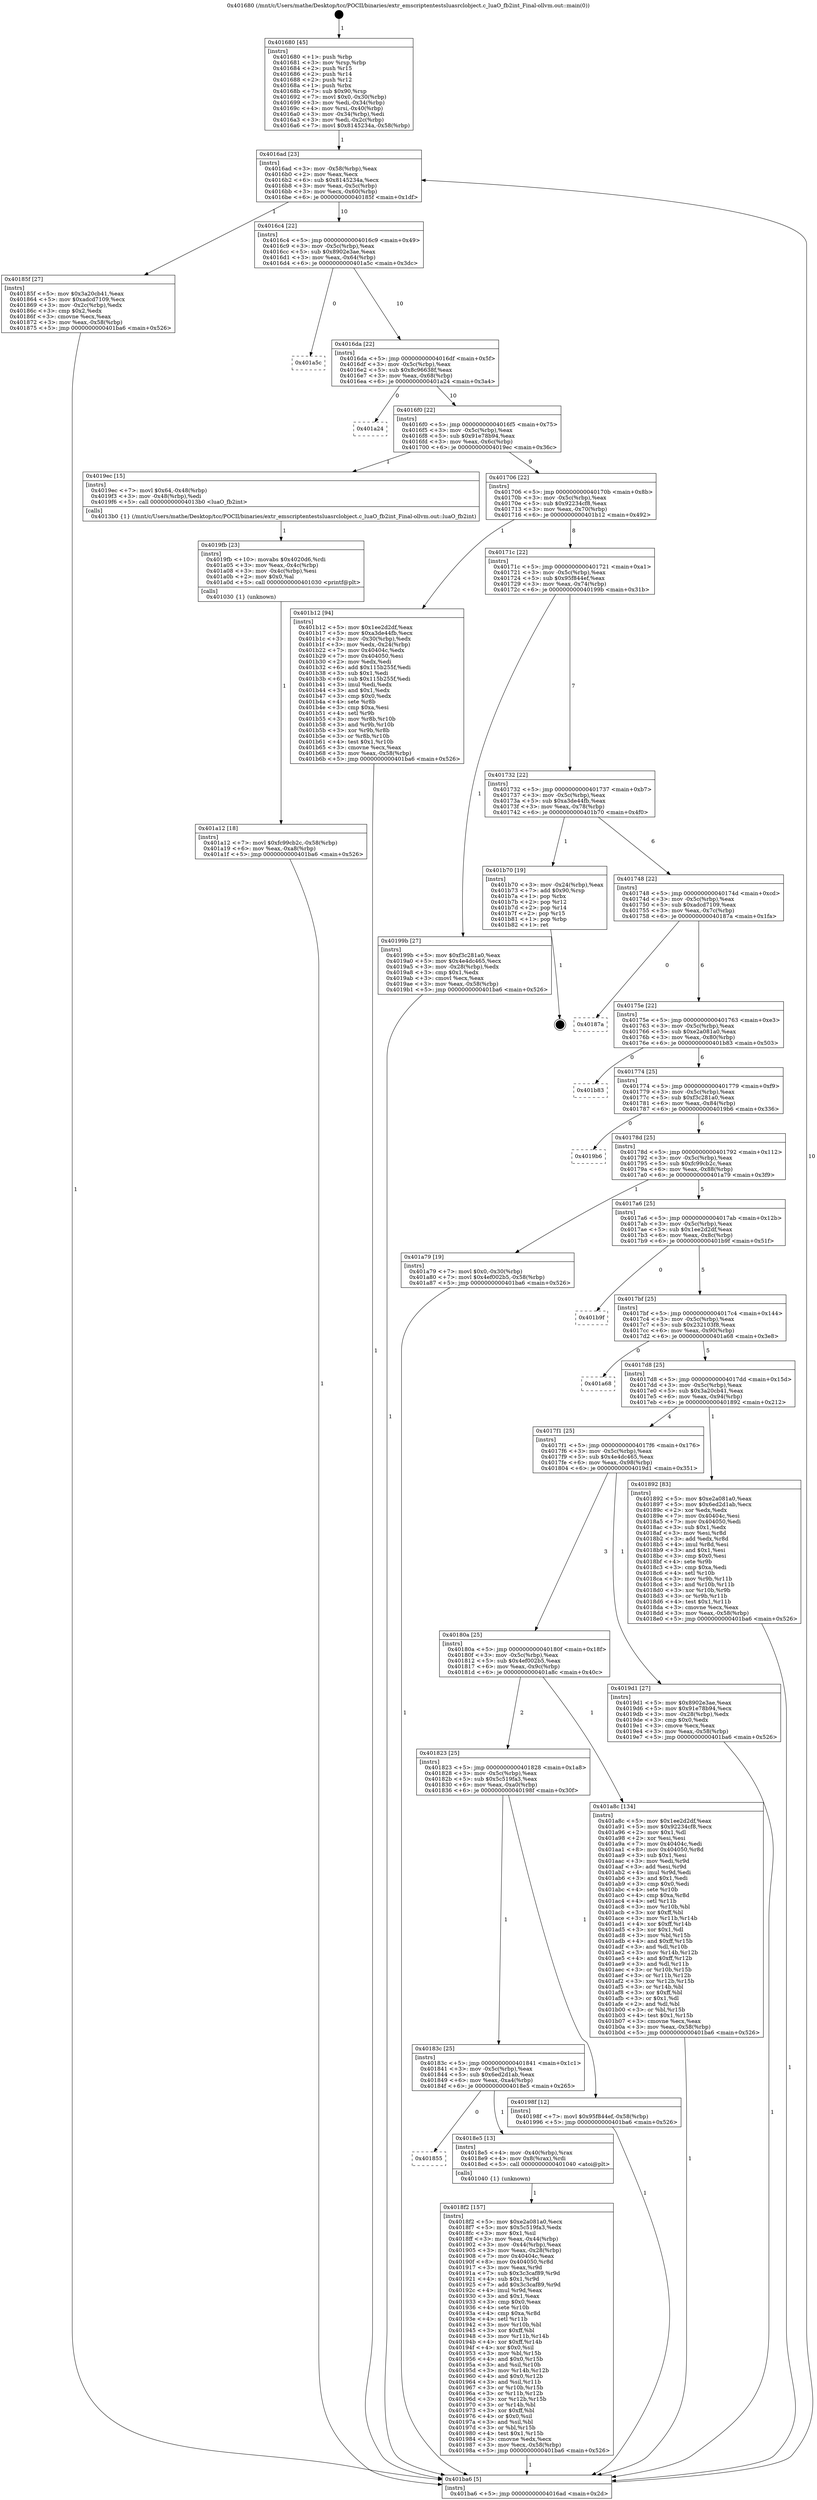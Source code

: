 digraph "0x401680" {
  label = "0x401680 (/mnt/c/Users/mathe/Desktop/tcc/POCII/binaries/extr_emscriptentestsluasrclobject.c_luaO_fb2int_Final-ollvm.out::main(0))"
  labelloc = "t"
  node[shape=record]

  Entry [label="",width=0.3,height=0.3,shape=circle,fillcolor=black,style=filled]
  "0x4016ad" [label="{
     0x4016ad [23]\l
     | [instrs]\l
     &nbsp;&nbsp;0x4016ad \<+3\>: mov -0x58(%rbp),%eax\l
     &nbsp;&nbsp;0x4016b0 \<+2\>: mov %eax,%ecx\l
     &nbsp;&nbsp;0x4016b2 \<+6\>: sub $0x8145234a,%ecx\l
     &nbsp;&nbsp;0x4016b8 \<+3\>: mov %eax,-0x5c(%rbp)\l
     &nbsp;&nbsp;0x4016bb \<+3\>: mov %ecx,-0x60(%rbp)\l
     &nbsp;&nbsp;0x4016be \<+6\>: je 000000000040185f \<main+0x1df\>\l
  }"]
  "0x40185f" [label="{
     0x40185f [27]\l
     | [instrs]\l
     &nbsp;&nbsp;0x40185f \<+5\>: mov $0x3a20cb41,%eax\l
     &nbsp;&nbsp;0x401864 \<+5\>: mov $0xadcd7109,%ecx\l
     &nbsp;&nbsp;0x401869 \<+3\>: mov -0x2c(%rbp),%edx\l
     &nbsp;&nbsp;0x40186c \<+3\>: cmp $0x2,%edx\l
     &nbsp;&nbsp;0x40186f \<+3\>: cmovne %ecx,%eax\l
     &nbsp;&nbsp;0x401872 \<+3\>: mov %eax,-0x58(%rbp)\l
     &nbsp;&nbsp;0x401875 \<+5\>: jmp 0000000000401ba6 \<main+0x526\>\l
  }"]
  "0x4016c4" [label="{
     0x4016c4 [22]\l
     | [instrs]\l
     &nbsp;&nbsp;0x4016c4 \<+5\>: jmp 00000000004016c9 \<main+0x49\>\l
     &nbsp;&nbsp;0x4016c9 \<+3\>: mov -0x5c(%rbp),%eax\l
     &nbsp;&nbsp;0x4016cc \<+5\>: sub $0x8902e3ae,%eax\l
     &nbsp;&nbsp;0x4016d1 \<+3\>: mov %eax,-0x64(%rbp)\l
     &nbsp;&nbsp;0x4016d4 \<+6\>: je 0000000000401a5c \<main+0x3dc\>\l
  }"]
  "0x401ba6" [label="{
     0x401ba6 [5]\l
     | [instrs]\l
     &nbsp;&nbsp;0x401ba6 \<+5\>: jmp 00000000004016ad \<main+0x2d\>\l
  }"]
  "0x401680" [label="{
     0x401680 [45]\l
     | [instrs]\l
     &nbsp;&nbsp;0x401680 \<+1\>: push %rbp\l
     &nbsp;&nbsp;0x401681 \<+3\>: mov %rsp,%rbp\l
     &nbsp;&nbsp;0x401684 \<+2\>: push %r15\l
     &nbsp;&nbsp;0x401686 \<+2\>: push %r14\l
     &nbsp;&nbsp;0x401688 \<+2\>: push %r12\l
     &nbsp;&nbsp;0x40168a \<+1\>: push %rbx\l
     &nbsp;&nbsp;0x40168b \<+7\>: sub $0x90,%rsp\l
     &nbsp;&nbsp;0x401692 \<+7\>: movl $0x0,-0x30(%rbp)\l
     &nbsp;&nbsp;0x401699 \<+3\>: mov %edi,-0x34(%rbp)\l
     &nbsp;&nbsp;0x40169c \<+4\>: mov %rsi,-0x40(%rbp)\l
     &nbsp;&nbsp;0x4016a0 \<+3\>: mov -0x34(%rbp),%edi\l
     &nbsp;&nbsp;0x4016a3 \<+3\>: mov %edi,-0x2c(%rbp)\l
     &nbsp;&nbsp;0x4016a6 \<+7\>: movl $0x8145234a,-0x58(%rbp)\l
  }"]
  Exit [label="",width=0.3,height=0.3,shape=circle,fillcolor=black,style=filled,peripheries=2]
  "0x401a5c" [label="{
     0x401a5c\l
  }", style=dashed]
  "0x4016da" [label="{
     0x4016da [22]\l
     | [instrs]\l
     &nbsp;&nbsp;0x4016da \<+5\>: jmp 00000000004016df \<main+0x5f\>\l
     &nbsp;&nbsp;0x4016df \<+3\>: mov -0x5c(%rbp),%eax\l
     &nbsp;&nbsp;0x4016e2 \<+5\>: sub $0x8c96638f,%eax\l
     &nbsp;&nbsp;0x4016e7 \<+3\>: mov %eax,-0x68(%rbp)\l
     &nbsp;&nbsp;0x4016ea \<+6\>: je 0000000000401a24 \<main+0x3a4\>\l
  }"]
  "0x401a12" [label="{
     0x401a12 [18]\l
     | [instrs]\l
     &nbsp;&nbsp;0x401a12 \<+7\>: movl $0xfc99cb2c,-0x58(%rbp)\l
     &nbsp;&nbsp;0x401a19 \<+6\>: mov %eax,-0xa8(%rbp)\l
     &nbsp;&nbsp;0x401a1f \<+5\>: jmp 0000000000401ba6 \<main+0x526\>\l
  }"]
  "0x401a24" [label="{
     0x401a24\l
  }", style=dashed]
  "0x4016f0" [label="{
     0x4016f0 [22]\l
     | [instrs]\l
     &nbsp;&nbsp;0x4016f0 \<+5\>: jmp 00000000004016f5 \<main+0x75\>\l
     &nbsp;&nbsp;0x4016f5 \<+3\>: mov -0x5c(%rbp),%eax\l
     &nbsp;&nbsp;0x4016f8 \<+5\>: sub $0x91e78b94,%eax\l
     &nbsp;&nbsp;0x4016fd \<+3\>: mov %eax,-0x6c(%rbp)\l
     &nbsp;&nbsp;0x401700 \<+6\>: je 00000000004019ec \<main+0x36c\>\l
  }"]
  "0x4019fb" [label="{
     0x4019fb [23]\l
     | [instrs]\l
     &nbsp;&nbsp;0x4019fb \<+10\>: movabs $0x4020d6,%rdi\l
     &nbsp;&nbsp;0x401a05 \<+3\>: mov %eax,-0x4c(%rbp)\l
     &nbsp;&nbsp;0x401a08 \<+3\>: mov -0x4c(%rbp),%esi\l
     &nbsp;&nbsp;0x401a0b \<+2\>: mov $0x0,%al\l
     &nbsp;&nbsp;0x401a0d \<+5\>: call 0000000000401030 \<printf@plt\>\l
     | [calls]\l
     &nbsp;&nbsp;0x401030 \{1\} (unknown)\l
  }"]
  "0x4019ec" [label="{
     0x4019ec [15]\l
     | [instrs]\l
     &nbsp;&nbsp;0x4019ec \<+7\>: movl $0x64,-0x48(%rbp)\l
     &nbsp;&nbsp;0x4019f3 \<+3\>: mov -0x48(%rbp),%edi\l
     &nbsp;&nbsp;0x4019f6 \<+5\>: call 00000000004013b0 \<luaO_fb2int\>\l
     | [calls]\l
     &nbsp;&nbsp;0x4013b0 \{1\} (/mnt/c/Users/mathe/Desktop/tcc/POCII/binaries/extr_emscriptentestsluasrclobject.c_luaO_fb2int_Final-ollvm.out::luaO_fb2int)\l
  }"]
  "0x401706" [label="{
     0x401706 [22]\l
     | [instrs]\l
     &nbsp;&nbsp;0x401706 \<+5\>: jmp 000000000040170b \<main+0x8b\>\l
     &nbsp;&nbsp;0x40170b \<+3\>: mov -0x5c(%rbp),%eax\l
     &nbsp;&nbsp;0x40170e \<+5\>: sub $0x92234cf8,%eax\l
     &nbsp;&nbsp;0x401713 \<+3\>: mov %eax,-0x70(%rbp)\l
     &nbsp;&nbsp;0x401716 \<+6\>: je 0000000000401b12 \<main+0x492\>\l
  }"]
  "0x4018f2" [label="{
     0x4018f2 [157]\l
     | [instrs]\l
     &nbsp;&nbsp;0x4018f2 \<+5\>: mov $0xe2a081a0,%ecx\l
     &nbsp;&nbsp;0x4018f7 \<+5\>: mov $0x5c519fa3,%edx\l
     &nbsp;&nbsp;0x4018fc \<+3\>: mov $0x1,%sil\l
     &nbsp;&nbsp;0x4018ff \<+3\>: mov %eax,-0x44(%rbp)\l
     &nbsp;&nbsp;0x401902 \<+3\>: mov -0x44(%rbp),%eax\l
     &nbsp;&nbsp;0x401905 \<+3\>: mov %eax,-0x28(%rbp)\l
     &nbsp;&nbsp;0x401908 \<+7\>: mov 0x40404c,%eax\l
     &nbsp;&nbsp;0x40190f \<+8\>: mov 0x404050,%r8d\l
     &nbsp;&nbsp;0x401917 \<+3\>: mov %eax,%r9d\l
     &nbsp;&nbsp;0x40191a \<+7\>: sub $0x3c3caf89,%r9d\l
     &nbsp;&nbsp;0x401921 \<+4\>: sub $0x1,%r9d\l
     &nbsp;&nbsp;0x401925 \<+7\>: add $0x3c3caf89,%r9d\l
     &nbsp;&nbsp;0x40192c \<+4\>: imul %r9d,%eax\l
     &nbsp;&nbsp;0x401930 \<+3\>: and $0x1,%eax\l
     &nbsp;&nbsp;0x401933 \<+3\>: cmp $0x0,%eax\l
     &nbsp;&nbsp;0x401936 \<+4\>: sete %r10b\l
     &nbsp;&nbsp;0x40193a \<+4\>: cmp $0xa,%r8d\l
     &nbsp;&nbsp;0x40193e \<+4\>: setl %r11b\l
     &nbsp;&nbsp;0x401942 \<+3\>: mov %r10b,%bl\l
     &nbsp;&nbsp;0x401945 \<+3\>: xor $0xff,%bl\l
     &nbsp;&nbsp;0x401948 \<+3\>: mov %r11b,%r14b\l
     &nbsp;&nbsp;0x40194b \<+4\>: xor $0xff,%r14b\l
     &nbsp;&nbsp;0x40194f \<+4\>: xor $0x0,%sil\l
     &nbsp;&nbsp;0x401953 \<+3\>: mov %bl,%r15b\l
     &nbsp;&nbsp;0x401956 \<+4\>: and $0x0,%r15b\l
     &nbsp;&nbsp;0x40195a \<+3\>: and %sil,%r10b\l
     &nbsp;&nbsp;0x40195d \<+3\>: mov %r14b,%r12b\l
     &nbsp;&nbsp;0x401960 \<+4\>: and $0x0,%r12b\l
     &nbsp;&nbsp;0x401964 \<+3\>: and %sil,%r11b\l
     &nbsp;&nbsp;0x401967 \<+3\>: or %r10b,%r15b\l
     &nbsp;&nbsp;0x40196a \<+3\>: or %r11b,%r12b\l
     &nbsp;&nbsp;0x40196d \<+3\>: xor %r12b,%r15b\l
     &nbsp;&nbsp;0x401970 \<+3\>: or %r14b,%bl\l
     &nbsp;&nbsp;0x401973 \<+3\>: xor $0xff,%bl\l
     &nbsp;&nbsp;0x401976 \<+4\>: or $0x0,%sil\l
     &nbsp;&nbsp;0x40197a \<+3\>: and %sil,%bl\l
     &nbsp;&nbsp;0x40197d \<+3\>: or %bl,%r15b\l
     &nbsp;&nbsp;0x401980 \<+4\>: test $0x1,%r15b\l
     &nbsp;&nbsp;0x401984 \<+3\>: cmovne %edx,%ecx\l
     &nbsp;&nbsp;0x401987 \<+3\>: mov %ecx,-0x58(%rbp)\l
     &nbsp;&nbsp;0x40198a \<+5\>: jmp 0000000000401ba6 \<main+0x526\>\l
  }"]
  "0x401b12" [label="{
     0x401b12 [94]\l
     | [instrs]\l
     &nbsp;&nbsp;0x401b12 \<+5\>: mov $0x1ee2d2df,%eax\l
     &nbsp;&nbsp;0x401b17 \<+5\>: mov $0xa3de44fb,%ecx\l
     &nbsp;&nbsp;0x401b1c \<+3\>: mov -0x30(%rbp),%edx\l
     &nbsp;&nbsp;0x401b1f \<+3\>: mov %edx,-0x24(%rbp)\l
     &nbsp;&nbsp;0x401b22 \<+7\>: mov 0x40404c,%edx\l
     &nbsp;&nbsp;0x401b29 \<+7\>: mov 0x404050,%esi\l
     &nbsp;&nbsp;0x401b30 \<+2\>: mov %edx,%edi\l
     &nbsp;&nbsp;0x401b32 \<+6\>: add $0x115b255f,%edi\l
     &nbsp;&nbsp;0x401b38 \<+3\>: sub $0x1,%edi\l
     &nbsp;&nbsp;0x401b3b \<+6\>: sub $0x115b255f,%edi\l
     &nbsp;&nbsp;0x401b41 \<+3\>: imul %edi,%edx\l
     &nbsp;&nbsp;0x401b44 \<+3\>: and $0x1,%edx\l
     &nbsp;&nbsp;0x401b47 \<+3\>: cmp $0x0,%edx\l
     &nbsp;&nbsp;0x401b4a \<+4\>: sete %r8b\l
     &nbsp;&nbsp;0x401b4e \<+3\>: cmp $0xa,%esi\l
     &nbsp;&nbsp;0x401b51 \<+4\>: setl %r9b\l
     &nbsp;&nbsp;0x401b55 \<+3\>: mov %r8b,%r10b\l
     &nbsp;&nbsp;0x401b58 \<+3\>: and %r9b,%r10b\l
     &nbsp;&nbsp;0x401b5b \<+3\>: xor %r9b,%r8b\l
     &nbsp;&nbsp;0x401b5e \<+3\>: or %r8b,%r10b\l
     &nbsp;&nbsp;0x401b61 \<+4\>: test $0x1,%r10b\l
     &nbsp;&nbsp;0x401b65 \<+3\>: cmovne %ecx,%eax\l
     &nbsp;&nbsp;0x401b68 \<+3\>: mov %eax,-0x58(%rbp)\l
     &nbsp;&nbsp;0x401b6b \<+5\>: jmp 0000000000401ba6 \<main+0x526\>\l
  }"]
  "0x40171c" [label="{
     0x40171c [22]\l
     | [instrs]\l
     &nbsp;&nbsp;0x40171c \<+5\>: jmp 0000000000401721 \<main+0xa1\>\l
     &nbsp;&nbsp;0x401721 \<+3\>: mov -0x5c(%rbp),%eax\l
     &nbsp;&nbsp;0x401724 \<+5\>: sub $0x95f844ef,%eax\l
     &nbsp;&nbsp;0x401729 \<+3\>: mov %eax,-0x74(%rbp)\l
     &nbsp;&nbsp;0x40172c \<+6\>: je 000000000040199b \<main+0x31b\>\l
  }"]
  "0x401855" [label="{
     0x401855\l
  }", style=dashed]
  "0x40199b" [label="{
     0x40199b [27]\l
     | [instrs]\l
     &nbsp;&nbsp;0x40199b \<+5\>: mov $0xf3c281a0,%eax\l
     &nbsp;&nbsp;0x4019a0 \<+5\>: mov $0x4e4dc465,%ecx\l
     &nbsp;&nbsp;0x4019a5 \<+3\>: mov -0x28(%rbp),%edx\l
     &nbsp;&nbsp;0x4019a8 \<+3\>: cmp $0x1,%edx\l
     &nbsp;&nbsp;0x4019ab \<+3\>: cmovl %ecx,%eax\l
     &nbsp;&nbsp;0x4019ae \<+3\>: mov %eax,-0x58(%rbp)\l
     &nbsp;&nbsp;0x4019b1 \<+5\>: jmp 0000000000401ba6 \<main+0x526\>\l
  }"]
  "0x401732" [label="{
     0x401732 [22]\l
     | [instrs]\l
     &nbsp;&nbsp;0x401732 \<+5\>: jmp 0000000000401737 \<main+0xb7\>\l
     &nbsp;&nbsp;0x401737 \<+3\>: mov -0x5c(%rbp),%eax\l
     &nbsp;&nbsp;0x40173a \<+5\>: sub $0xa3de44fb,%eax\l
     &nbsp;&nbsp;0x40173f \<+3\>: mov %eax,-0x78(%rbp)\l
     &nbsp;&nbsp;0x401742 \<+6\>: je 0000000000401b70 \<main+0x4f0\>\l
  }"]
  "0x4018e5" [label="{
     0x4018e5 [13]\l
     | [instrs]\l
     &nbsp;&nbsp;0x4018e5 \<+4\>: mov -0x40(%rbp),%rax\l
     &nbsp;&nbsp;0x4018e9 \<+4\>: mov 0x8(%rax),%rdi\l
     &nbsp;&nbsp;0x4018ed \<+5\>: call 0000000000401040 \<atoi@plt\>\l
     | [calls]\l
     &nbsp;&nbsp;0x401040 \{1\} (unknown)\l
  }"]
  "0x401b70" [label="{
     0x401b70 [19]\l
     | [instrs]\l
     &nbsp;&nbsp;0x401b70 \<+3\>: mov -0x24(%rbp),%eax\l
     &nbsp;&nbsp;0x401b73 \<+7\>: add $0x90,%rsp\l
     &nbsp;&nbsp;0x401b7a \<+1\>: pop %rbx\l
     &nbsp;&nbsp;0x401b7b \<+2\>: pop %r12\l
     &nbsp;&nbsp;0x401b7d \<+2\>: pop %r14\l
     &nbsp;&nbsp;0x401b7f \<+2\>: pop %r15\l
     &nbsp;&nbsp;0x401b81 \<+1\>: pop %rbp\l
     &nbsp;&nbsp;0x401b82 \<+1\>: ret\l
  }"]
  "0x401748" [label="{
     0x401748 [22]\l
     | [instrs]\l
     &nbsp;&nbsp;0x401748 \<+5\>: jmp 000000000040174d \<main+0xcd\>\l
     &nbsp;&nbsp;0x40174d \<+3\>: mov -0x5c(%rbp),%eax\l
     &nbsp;&nbsp;0x401750 \<+5\>: sub $0xadcd7109,%eax\l
     &nbsp;&nbsp;0x401755 \<+3\>: mov %eax,-0x7c(%rbp)\l
     &nbsp;&nbsp;0x401758 \<+6\>: je 000000000040187a \<main+0x1fa\>\l
  }"]
  "0x40183c" [label="{
     0x40183c [25]\l
     | [instrs]\l
     &nbsp;&nbsp;0x40183c \<+5\>: jmp 0000000000401841 \<main+0x1c1\>\l
     &nbsp;&nbsp;0x401841 \<+3\>: mov -0x5c(%rbp),%eax\l
     &nbsp;&nbsp;0x401844 \<+5\>: sub $0x6ed2d1ab,%eax\l
     &nbsp;&nbsp;0x401849 \<+6\>: mov %eax,-0xa4(%rbp)\l
     &nbsp;&nbsp;0x40184f \<+6\>: je 00000000004018e5 \<main+0x265\>\l
  }"]
  "0x40187a" [label="{
     0x40187a\l
  }", style=dashed]
  "0x40175e" [label="{
     0x40175e [22]\l
     | [instrs]\l
     &nbsp;&nbsp;0x40175e \<+5\>: jmp 0000000000401763 \<main+0xe3\>\l
     &nbsp;&nbsp;0x401763 \<+3\>: mov -0x5c(%rbp),%eax\l
     &nbsp;&nbsp;0x401766 \<+5\>: sub $0xe2a081a0,%eax\l
     &nbsp;&nbsp;0x40176b \<+3\>: mov %eax,-0x80(%rbp)\l
     &nbsp;&nbsp;0x40176e \<+6\>: je 0000000000401b83 \<main+0x503\>\l
  }"]
  "0x40198f" [label="{
     0x40198f [12]\l
     | [instrs]\l
     &nbsp;&nbsp;0x40198f \<+7\>: movl $0x95f844ef,-0x58(%rbp)\l
     &nbsp;&nbsp;0x401996 \<+5\>: jmp 0000000000401ba6 \<main+0x526\>\l
  }"]
  "0x401b83" [label="{
     0x401b83\l
  }", style=dashed]
  "0x401774" [label="{
     0x401774 [25]\l
     | [instrs]\l
     &nbsp;&nbsp;0x401774 \<+5\>: jmp 0000000000401779 \<main+0xf9\>\l
     &nbsp;&nbsp;0x401779 \<+3\>: mov -0x5c(%rbp),%eax\l
     &nbsp;&nbsp;0x40177c \<+5\>: sub $0xf3c281a0,%eax\l
     &nbsp;&nbsp;0x401781 \<+6\>: mov %eax,-0x84(%rbp)\l
     &nbsp;&nbsp;0x401787 \<+6\>: je 00000000004019b6 \<main+0x336\>\l
  }"]
  "0x401823" [label="{
     0x401823 [25]\l
     | [instrs]\l
     &nbsp;&nbsp;0x401823 \<+5\>: jmp 0000000000401828 \<main+0x1a8\>\l
     &nbsp;&nbsp;0x401828 \<+3\>: mov -0x5c(%rbp),%eax\l
     &nbsp;&nbsp;0x40182b \<+5\>: sub $0x5c519fa3,%eax\l
     &nbsp;&nbsp;0x401830 \<+6\>: mov %eax,-0xa0(%rbp)\l
     &nbsp;&nbsp;0x401836 \<+6\>: je 000000000040198f \<main+0x30f\>\l
  }"]
  "0x4019b6" [label="{
     0x4019b6\l
  }", style=dashed]
  "0x40178d" [label="{
     0x40178d [25]\l
     | [instrs]\l
     &nbsp;&nbsp;0x40178d \<+5\>: jmp 0000000000401792 \<main+0x112\>\l
     &nbsp;&nbsp;0x401792 \<+3\>: mov -0x5c(%rbp),%eax\l
     &nbsp;&nbsp;0x401795 \<+5\>: sub $0xfc99cb2c,%eax\l
     &nbsp;&nbsp;0x40179a \<+6\>: mov %eax,-0x88(%rbp)\l
     &nbsp;&nbsp;0x4017a0 \<+6\>: je 0000000000401a79 \<main+0x3f9\>\l
  }"]
  "0x401a8c" [label="{
     0x401a8c [134]\l
     | [instrs]\l
     &nbsp;&nbsp;0x401a8c \<+5\>: mov $0x1ee2d2df,%eax\l
     &nbsp;&nbsp;0x401a91 \<+5\>: mov $0x92234cf8,%ecx\l
     &nbsp;&nbsp;0x401a96 \<+2\>: mov $0x1,%dl\l
     &nbsp;&nbsp;0x401a98 \<+2\>: xor %esi,%esi\l
     &nbsp;&nbsp;0x401a9a \<+7\>: mov 0x40404c,%edi\l
     &nbsp;&nbsp;0x401aa1 \<+8\>: mov 0x404050,%r8d\l
     &nbsp;&nbsp;0x401aa9 \<+3\>: sub $0x1,%esi\l
     &nbsp;&nbsp;0x401aac \<+3\>: mov %edi,%r9d\l
     &nbsp;&nbsp;0x401aaf \<+3\>: add %esi,%r9d\l
     &nbsp;&nbsp;0x401ab2 \<+4\>: imul %r9d,%edi\l
     &nbsp;&nbsp;0x401ab6 \<+3\>: and $0x1,%edi\l
     &nbsp;&nbsp;0x401ab9 \<+3\>: cmp $0x0,%edi\l
     &nbsp;&nbsp;0x401abc \<+4\>: sete %r10b\l
     &nbsp;&nbsp;0x401ac0 \<+4\>: cmp $0xa,%r8d\l
     &nbsp;&nbsp;0x401ac4 \<+4\>: setl %r11b\l
     &nbsp;&nbsp;0x401ac8 \<+3\>: mov %r10b,%bl\l
     &nbsp;&nbsp;0x401acb \<+3\>: xor $0xff,%bl\l
     &nbsp;&nbsp;0x401ace \<+3\>: mov %r11b,%r14b\l
     &nbsp;&nbsp;0x401ad1 \<+4\>: xor $0xff,%r14b\l
     &nbsp;&nbsp;0x401ad5 \<+3\>: xor $0x1,%dl\l
     &nbsp;&nbsp;0x401ad8 \<+3\>: mov %bl,%r15b\l
     &nbsp;&nbsp;0x401adb \<+4\>: and $0xff,%r15b\l
     &nbsp;&nbsp;0x401adf \<+3\>: and %dl,%r10b\l
     &nbsp;&nbsp;0x401ae2 \<+3\>: mov %r14b,%r12b\l
     &nbsp;&nbsp;0x401ae5 \<+4\>: and $0xff,%r12b\l
     &nbsp;&nbsp;0x401ae9 \<+3\>: and %dl,%r11b\l
     &nbsp;&nbsp;0x401aec \<+3\>: or %r10b,%r15b\l
     &nbsp;&nbsp;0x401aef \<+3\>: or %r11b,%r12b\l
     &nbsp;&nbsp;0x401af2 \<+3\>: xor %r12b,%r15b\l
     &nbsp;&nbsp;0x401af5 \<+3\>: or %r14b,%bl\l
     &nbsp;&nbsp;0x401af8 \<+3\>: xor $0xff,%bl\l
     &nbsp;&nbsp;0x401afb \<+3\>: or $0x1,%dl\l
     &nbsp;&nbsp;0x401afe \<+2\>: and %dl,%bl\l
     &nbsp;&nbsp;0x401b00 \<+3\>: or %bl,%r15b\l
     &nbsp;&nbsp;0x401b03 \<+4\>: test $0x1,%r15b\l
     &nbsp;&nbsp;0x401b07 \<+3\>: cmovne %ecx,%eax\l
     &nbsp;&nbsp;0x401b0a \<+3\>: mov %eax,-0x58(%rbp)\l
     &nbsp;&nbsp;0x401b0d \<+5\>: jmp 0000000000401ba6 \<main+0x526\>\l
  }"]
  "0x401a79" [label="{
     0x401a79 [19]\l
     | [instrs]\l
     &nbsp;&nbsp;0x401a79 \<+7\>: movl $0x0,-0x30(%rbp)\l
     &nbsp;&nbsp;0x401a80 \<+7\>: movl $0x4ef002b5,-0x58(%rbp)\l
     &nbsp;&nbsp;0x401a87 \<+5\>: jmp 0000000000401ba6 \<main+0x526\>\l
  }"]
  "0x4017a6" [label="{
     0x4017a6 [25]\l
     | [instrs]\l
     &nbsp;&nbsp;0x4017a6 \<+5\>: jmp 00000000004017ab \<main+0x12b\>\l
     &nbsp;&nbsp;0x4017ab \<+3\>: mov -0x5c(%rbp),%eax\l
     &nbsp;&nbsp;0x4017ae \<+5\>: sub $0x1ee2d2df,%eax\l
     &nbsp;&nbsp;0x4017b3 \<+6\>: mov %eax,-0x8c(%rbp)\l
     &nbsp;&nbsp;0x4017b9 \<+6\>: je 0000000000401b9f \<main+0x51f\>\l
  }"]
  "0x40180a" [label="{
     0x40180a [25]\l
     | [instrs]\l
     &nbsp;&nbsp;0x40180a \<+5\>: jmp 000000000040180f \<main+0x18f\>\l
     &nbsp;&nbsp;0x40180f \<+3\>: mov -0x5c(%rbp),%eax\l
     &nbsp;&nbsp;0x401812 \<+5\>: sub $0x4ef002b5,%eax\l
     &nbsp;&nbsp;0x401817 \<+6\>: mov %eax,-0x9c(%rbp)\l
     &nbsp;&nbsp;0x40181d \<+6\>: je 0000000000401a8c \<main+0x40c\>\l
  }"]
  "0x401b9f" [label="{
     0x401b9f\l
  }", style=dashed]
  "0x4017bf" [label="{
     0x4017bf [25]\l
     | [instrs]\l
     &nbsp;&nbsp;0x4017bf \<+5\>: jmp 00000000004017c4 \<main+0x144\>\l
     &nbsp;&nbsp;0x4017c4 \<+3\>: mov -0x5c(%rbp),%eax\l
     &nbsp;&nbsp;0x4017c7 \<+5\>: sub $0x232103f8,%eax\l
     &nbsp;&nbsp;0x4017cc \<+6\>: mov %eax,-0x90(%rbp)\l
     &nbsp;&nbsp;0x4017d2 \<+6\>: je 0000000000401a68 \<main+0x3e8\>\l
  }"]
  "0x4019d1" [label="{
     0x4019d1 [27]\l
     | [instrs]\l
     &nbsp;&nbsp;0x4019d1 \<+5\>: mov $0x8902e3ae,%eax\l
     &nbsp;&nbsp;0x4019d6 \<+5\>: mov $0x91e78b94,%ecx\l
     &nbsp;&nbsp;0x4019db \<+3\>: mov -0x28(%rbp),%edx\l
     &nbsp;&nbsp;0x4019de \<+3\>: cmp $0x0,%edx\l
     &nbsp;&nbsp;0x4019e1 \<+3\>: cmove %ecx,%eax\l
     &nbsp;&nbsp;0x4019e4 \<+3\>: mov %eax,-0x58(%rbp)\l
     &nbsp;&nbsp;0x4019e7 \<+5\>: jmp 0000000000401ba6 \<main+0x526\>\l
  }"]
  "0x401a68" [label="{
     0x401a68\l
  }", style=dashed]
  "0x4017d8" [label="{
     0x4017d8 [25]\l
     | [instrs]\l
     &nbsp;&nbsp;0x4017d8 \<+5\>: jmp 00000000004017dd \<main+0x15d\>\l
     &nbsp;&nbsp;0x4017dd \<+3\>: mov -0x5c(%rbp),%eax\l
     &nbsp;&nbsp;0x4017e0 \<+5\>: sub $0x3a20cb41,%eax\l
     &nbsp;&nbsp;0x4017e5 \<+6\>: mov %eax,-0x94(%rbp)\l
     &nbsp;&nbsp;0x4017eb \<+6\>: je 0000000000401892 \<main+0x212\>\l
  }"]
  "0x4017f1" [label="{
     0x4017f1 [25]\l
     | [instrs]\l
     &nbsp;&nbsp;0x4017f1 \<+5\>: jmp 00000000004017f6 \<main+0x176\>\l
     &nbsp;&nbsp;0x4017f6 \<+3\>: mov -0x5c(%rbp),%eax\l
     &nbsp;&nbsp;0x4017f9 \<+5\>: sub $0x4e4dc465,%eax\l
     &nbsp;&nbsp;0x4017fe \<+6\>: mov %eax,-0x98(%rbp)\l
     &nbsp;&nbsp;0x401804 \<+6\>: je 00000000004019d1 \<main+0x351\>\l
  }"]
  "0x401892" [label="{
     0x401892 [83]\l
     | [instrs]\l
     &nbsp;&nbsp;0x401892 \<+5\>: mov $0xe2a081a0,%eax\l
     &nbsp;&nbsp;0x401897 \<+5\>: mov $0x6ed2d1ab,%ecx\l
     &nbsp;&nbsp;0x40189c \<+2\>: xor %edx,%edx\l
     &nbsp;&nbsp;0x40189e \<+7\>: mov 0x40404c,%esi\l
     &nbsp;&nbsp;0x4018a5 \<+7\>: mov 0x404050,%edi\l
     &nbsp;&nbsp;0x4018ac \<+3\>: sub $0x1,%edx\l
     &nbsp;&nbsp;0x4018af \<+3\>: mov %esi,%r8d\l
     &nbsp;&nbsp;0x4018b2 \<+3\>: add %edx,%r8d\l
     &nbsp;&nbsp;0x4018b5 \<+4\>: imul %r8d,%esi\l
     &nbsp;&nbsp;0x4018b9 \<+3\>: and $0x1,%esi\l
     &nbsp;&nbsp;0x4018bc \<+3\>: cmp $0x0,%esi\l
     &nbsp;&nbsp;0x4018bf \<+4\>: sete %r9b\l
     &nbsp;&nbsp;0x4018c3 \<+3\>: cmp $0xa,%edi\l
     &nbsp;&nbsp;0x4018c6 \<+4\>: setl %r10b\l
     &nbsp;&nbsp;0x4018ca \<+3\>: mov %r9b,%r11b\l
     &nbsp;&nbsp;0x4018cd \<+3\>: and %r10b,%r11b\l
     &nbsp;&nbsp;0x4018d0 \<+3\>: xor %r10b,%r9b\l
     &nbsp;&nbsp;0x4018d3 \<+3\>: or %r9b,%r11b\l
     &nbsp;&nbsp;0x4018d6 \<+4\>: test $0x1,%r11b\l
     &nbsp;&nbsp;0x4018da \<+3\>: cmovne %ecx,%eax\l
     &nbsp;&nbsp;0x4018dd \<+3\>: mov %eax,-0x58(%rbp)\l
     &nbsp;&nbsp;0x4018e0 \<+5\>: jmp 0000000000401ba6 \<main+0x526\>\l
  }"]
  Entry -> "0x401680" [label=" 1"]
  "0x4016ad" -> "0x40185f" [label=" 1"]
  "0x4016ad" -> "0x4016c4" [label=" 10"]
  "0x40185f" -> "0x401ba6" [label=" 1"]
  "0x401680" -> "0x4016ad" [label=" 1"]
  "0x401ba6" -> "0x4016ad" [label=" 10"]
  "0x401b70" -> Exit [label=" 1"]
  "0x4016c4" -> "0x401a5c" [label=" 0"]
  "0x4016c4" -> "0x4016da" [label=" 10"]
  "0x401b12" -> "0x401ba6" [label=" 1"]
  "0x4016da" -> "0x401a24" [label=" 0"]
  "0x4016da" -> "0x4016f0" [label=" 10"]
  "0x401a8c" -> "0x401ba6" [label=" 1"]
  "0x4016f0" -> "0x4019ec" [label=" 1"]
  "0x4016f0" -> "0x401706" [label=" 9"]
  "0x401a79" -> "0x401ba6" [label=" 1"]
  "0x401706" -> "0x401b12" [label=" 1"]
  "0x401706" -> "0x40171c" [label=" 8"]
  "0x401a12" -> "0x401ba6" [label=" 1"]
  "0x40171c" -> "0x40199b" [label=" 1"]
  "0x40171c" -> "0x401732" [label=" 7"]
  "0x4019fb" -> "0x401a12" [label=" 1"]
  "0x401732" -> "0x401b70" [label=" 1"]
  "0x401732" -> "0x401748" [label=" 6"]
  "0x4019ec" -> "0x4019fb" [label=" 1"]
  "0x401748" -> "0x40187a" [label=" 0"]
  "0x401748" -> "0x40175e" [label=" 6"]
  "0x40199b" -> "0x401ba6" [label=" 1"]
  "0x40175e" -> "0x401b83" [label=" 0"]
  "0x40175e" -> "0x401774" [label=" 6"]
  "0x40198f" -> "0x401ba6" [label=" 1"]
  "0x401774" -> "0x4019b6" [label=" 0"]
  "0x401774" -> "0x40178d" [label=" 6"]
  "0x4018e5" -> "0x4018f2" [label=" 1"]
  "0x40178d" -> "0x401a79" [label=" 1"]
  "0x40178d" -> "0x4017a6" [label=" 5"]
  "0x40183c" -> "0x401855" [label=" 0"]
  "0x4017a6" -> "0x401b9f" [label=" 0"]
  "0x4017a6" -> "0x4017bf" [label=" 5"]
  "0x4019d1" -> "0x401ba6" [label=" 1"]
  "0x4017bf" -> "0x401a68" [label=" 0"]
  "0x4017bf" -> "0x4017d8" [label=" 5"]
  "0x401823" -> "0x40183c" [label=" 1"]
  "0x4017d8" -> "0x401892" [label=" 1"]
  "0x4017d8" -> "0x4017f1" [label=" 4"]
  "0x401892" -> "0x401ba6" [label=" 1"]
  "0x401823" -> "0x40198f" [label=" 1"]
  "0x4017f1" -> "0x4019d1" [label=" 1"]
  "0x4017f1" -> "0x40180a" [label=" 3"]
  "0x40183c" -> "0x4018e5" [label=" 1"]
  "0x40180a" -> "0x401a8c" [label=" 1"]
  "0x40180a" -> "0x401823" [label=" 2"]
  "0x4018f2" -> "0x401ba6" [label=" 1"]
}
